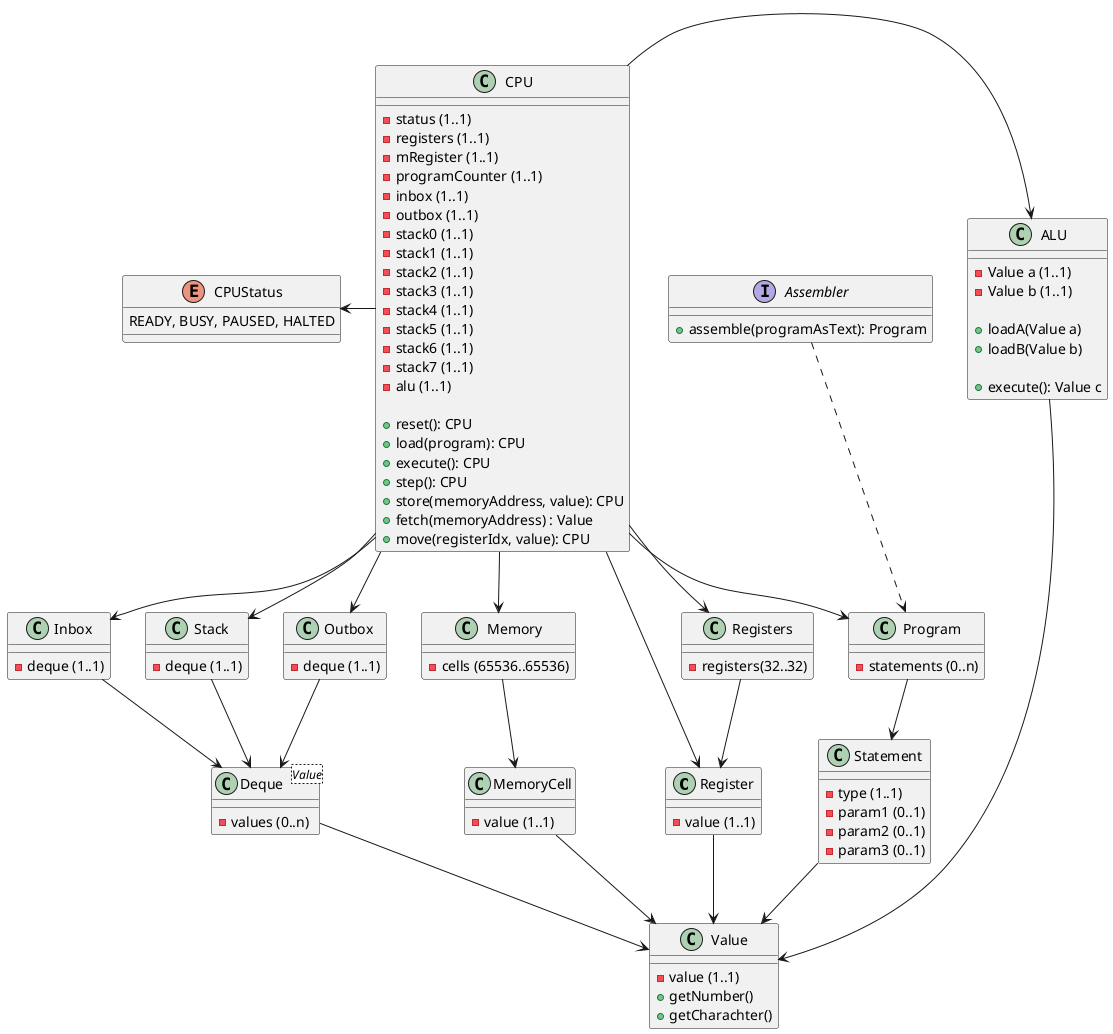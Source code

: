 @startuml

class Register {
  -value (1..1)
}

class Registers {
  -registers(32..32)
}

class Inbox {
  -deque (1..1)
}

class Stack {
  -deque (1..1)
}

class Outbox
{
  -deque (1..1)
}

class ALU {
  -Value a (1..1)
  -Value b (1..1)

  +loadA(Value a)
  +loadB(Value b)

  +execute(): Value c
}

class Memory {
  -cells (65536..65536)
}

class MemoryCell {
 -value (1..1)
}

class Value {
  -value (1..1)
  +getNumber()
  +getCharachter()
}

class Deque<Value> {
  -values (0..n)
}

class CPU {
  -status (1..1)
  -registers (1..1)
  -mRegister (1..1)
  -programCounter (1..1)
  -inbox (1..1)
  -outbox (1..1)
  -stack0 (1..1)
  -stack1 (1..1)
  -stack2 (1..1)
  -stack3 (1..1)
  -stack4 (1..1)
  -stack5 (1..1)
  -stack6 (1..1)
  -stack7 (1..1)
  -alu (1..1)

  +reset(): CPU
  +load(program): CPU
  +execute(): CPU
  +step(): CPU
  +store(memoryAddress, value): CPU
  +fetch(memoryAddress) : Value
  +move(registerIdx, value): CPU
}

enum CPUStatus {
  READY, BUSY, PAUSED, HALTED
}

class Program {
  -statements (0..n)
}

class Statement {
  -type (1..1)
  -param1 (0..1)
  -param2 (0..1)
  -param3 (0..1)
}

interface Assembler {
  +assemble(programAsText): Program
}

CPU -down-> Registers
CPU -down-> Register
CPU -down-> Inbox
CPU -down-> Outbox
CPU -right-> ALU
CPU -down-> Memory
CPU -down-> Stack
CPU -down-> Program
CPU -left-> CPUStatus
Memory -down-> MemoryCell
Registers -down-> Register
MemoryCell -down-> Value
Register -down-> Value
Inbox -down-> Deque
Outbox -down-> Deque
Stack -down-> Deque
ALU -down-> Value
Deque -down-> Value
Program -down-> Statement
Statement -down-> Value
Assembler .down.> Program

@enduml
